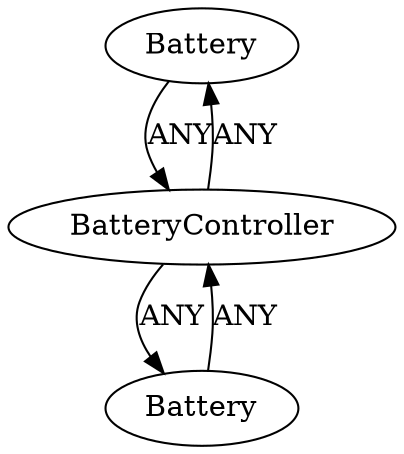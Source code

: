 /* Created by igraph 0.10.2 */
digraph {
  0 [
    instance=Battery_instance_1
    label=Battery
  ];
  1 [
    instance=Battery_instance_2
    label=Battery
  ];
  2 [
    instance=BatteryController_instance_1
    label=BatteryController
  ];

  0 -> 2 [
    label=ANY
  ];
  1 -> 2 [
    label=ANY
  ];
  2 -> 0 [
    label=ANY
  ];
  2 -> 1 [
    label=ANY
  ];
}
